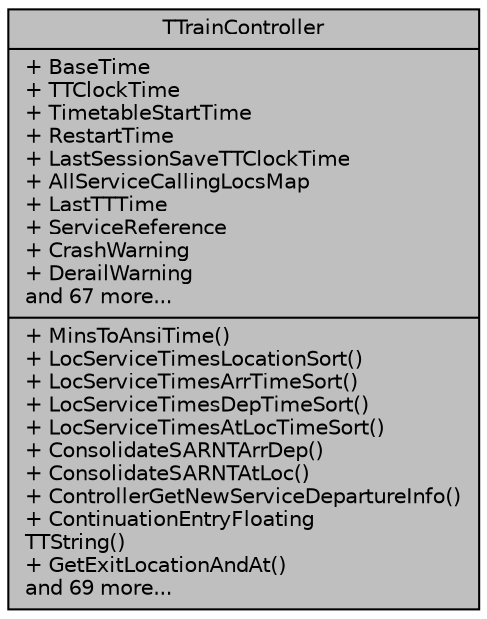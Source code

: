digraph "TTrainController"
{
 // INTERACTIVE_SVG=YES
 // LATEX_PDF_SIZE
  edge [fontname="Helvetica",fontsize="10",labelfontname="Helvetica",labelfontsize="10"];
  node [fontname="Helvetica",fontsize="10",shape=record];
  Node1 [label="{TTrainController\n|+ BaseTime\l+ TTClockTime\l+ TimetableStartTime\l+ RestartTime\l+ LastSessionSaveTTClockTime\l+ AllServiceCallingLocsMap\l+ LastTTTime\l+ ServiceReference\l+ CrashWarning\l+ DerailWarning\land 67 more...\l|+ MinsToAnsiTime()\l+ LocServiceTimesLocationSort()\l+ LocServiceTimesArrTimeSort()\l+ LocServiceTimesDepTimeSort()\l+ LocServiceTimesAtLocTimeSort()\l+ ConsolidateSARNTArrDep()\l+ ConsolidateSARNTAtLoc()\l+ ControllerGetNewServiceDepartureInfo()\l+ ContinuationEntryFloating\lTTString()\l+ GetExitLocationAndAt()\land 69 more...\l}",height=0.2,width=0.4,color="black", fillcolor="grey75", style="filled", fontcolor="black",tooltip="Handles all train and timetable activities, only one object created."];
}
